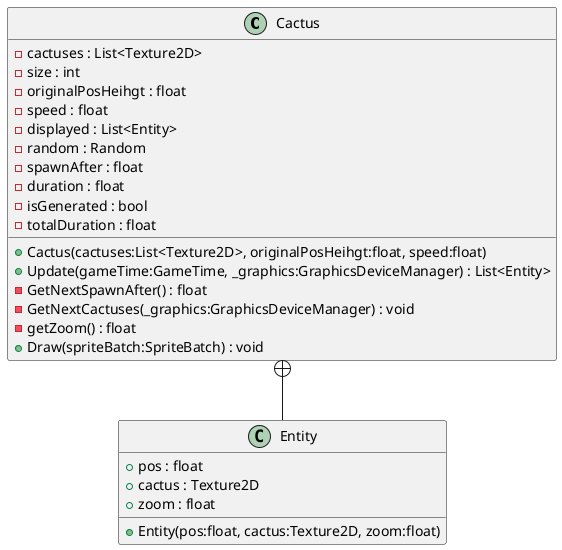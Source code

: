 @startuml
class Cactus {
    - cactuses : List<Texture2D>
    - size : int
    - originalPosHeihgt : float
    - speed : float
    - displayed : List<Entity>
    - random : Random
    - spawnAfter : float
    - duration : float
    - isGenerated : bool
    - totalDuration : float
    + Cactus(cactuses:List<Texture2D>, originalPosHeihgt:float, speed:float)
    + Update(gameTime:GameTime, _graphics:GraphicsDeviceManager) : List<Entity>
    - GetNextSpawnAfter() : float
    - GetNextCactuses(_graphics:GraphicsDeviceManager) : void
    - getZoom() : float
    + Draw(spriteBatch:SpriteBatch) : void
}
class Entity {
    + pos : float
    + cactus : Texture2D
    + zoom : float
    + Entity(pos:float, cactus:Texture2D, zoom:float)
}
Cactus +-- Entity
@enduml
